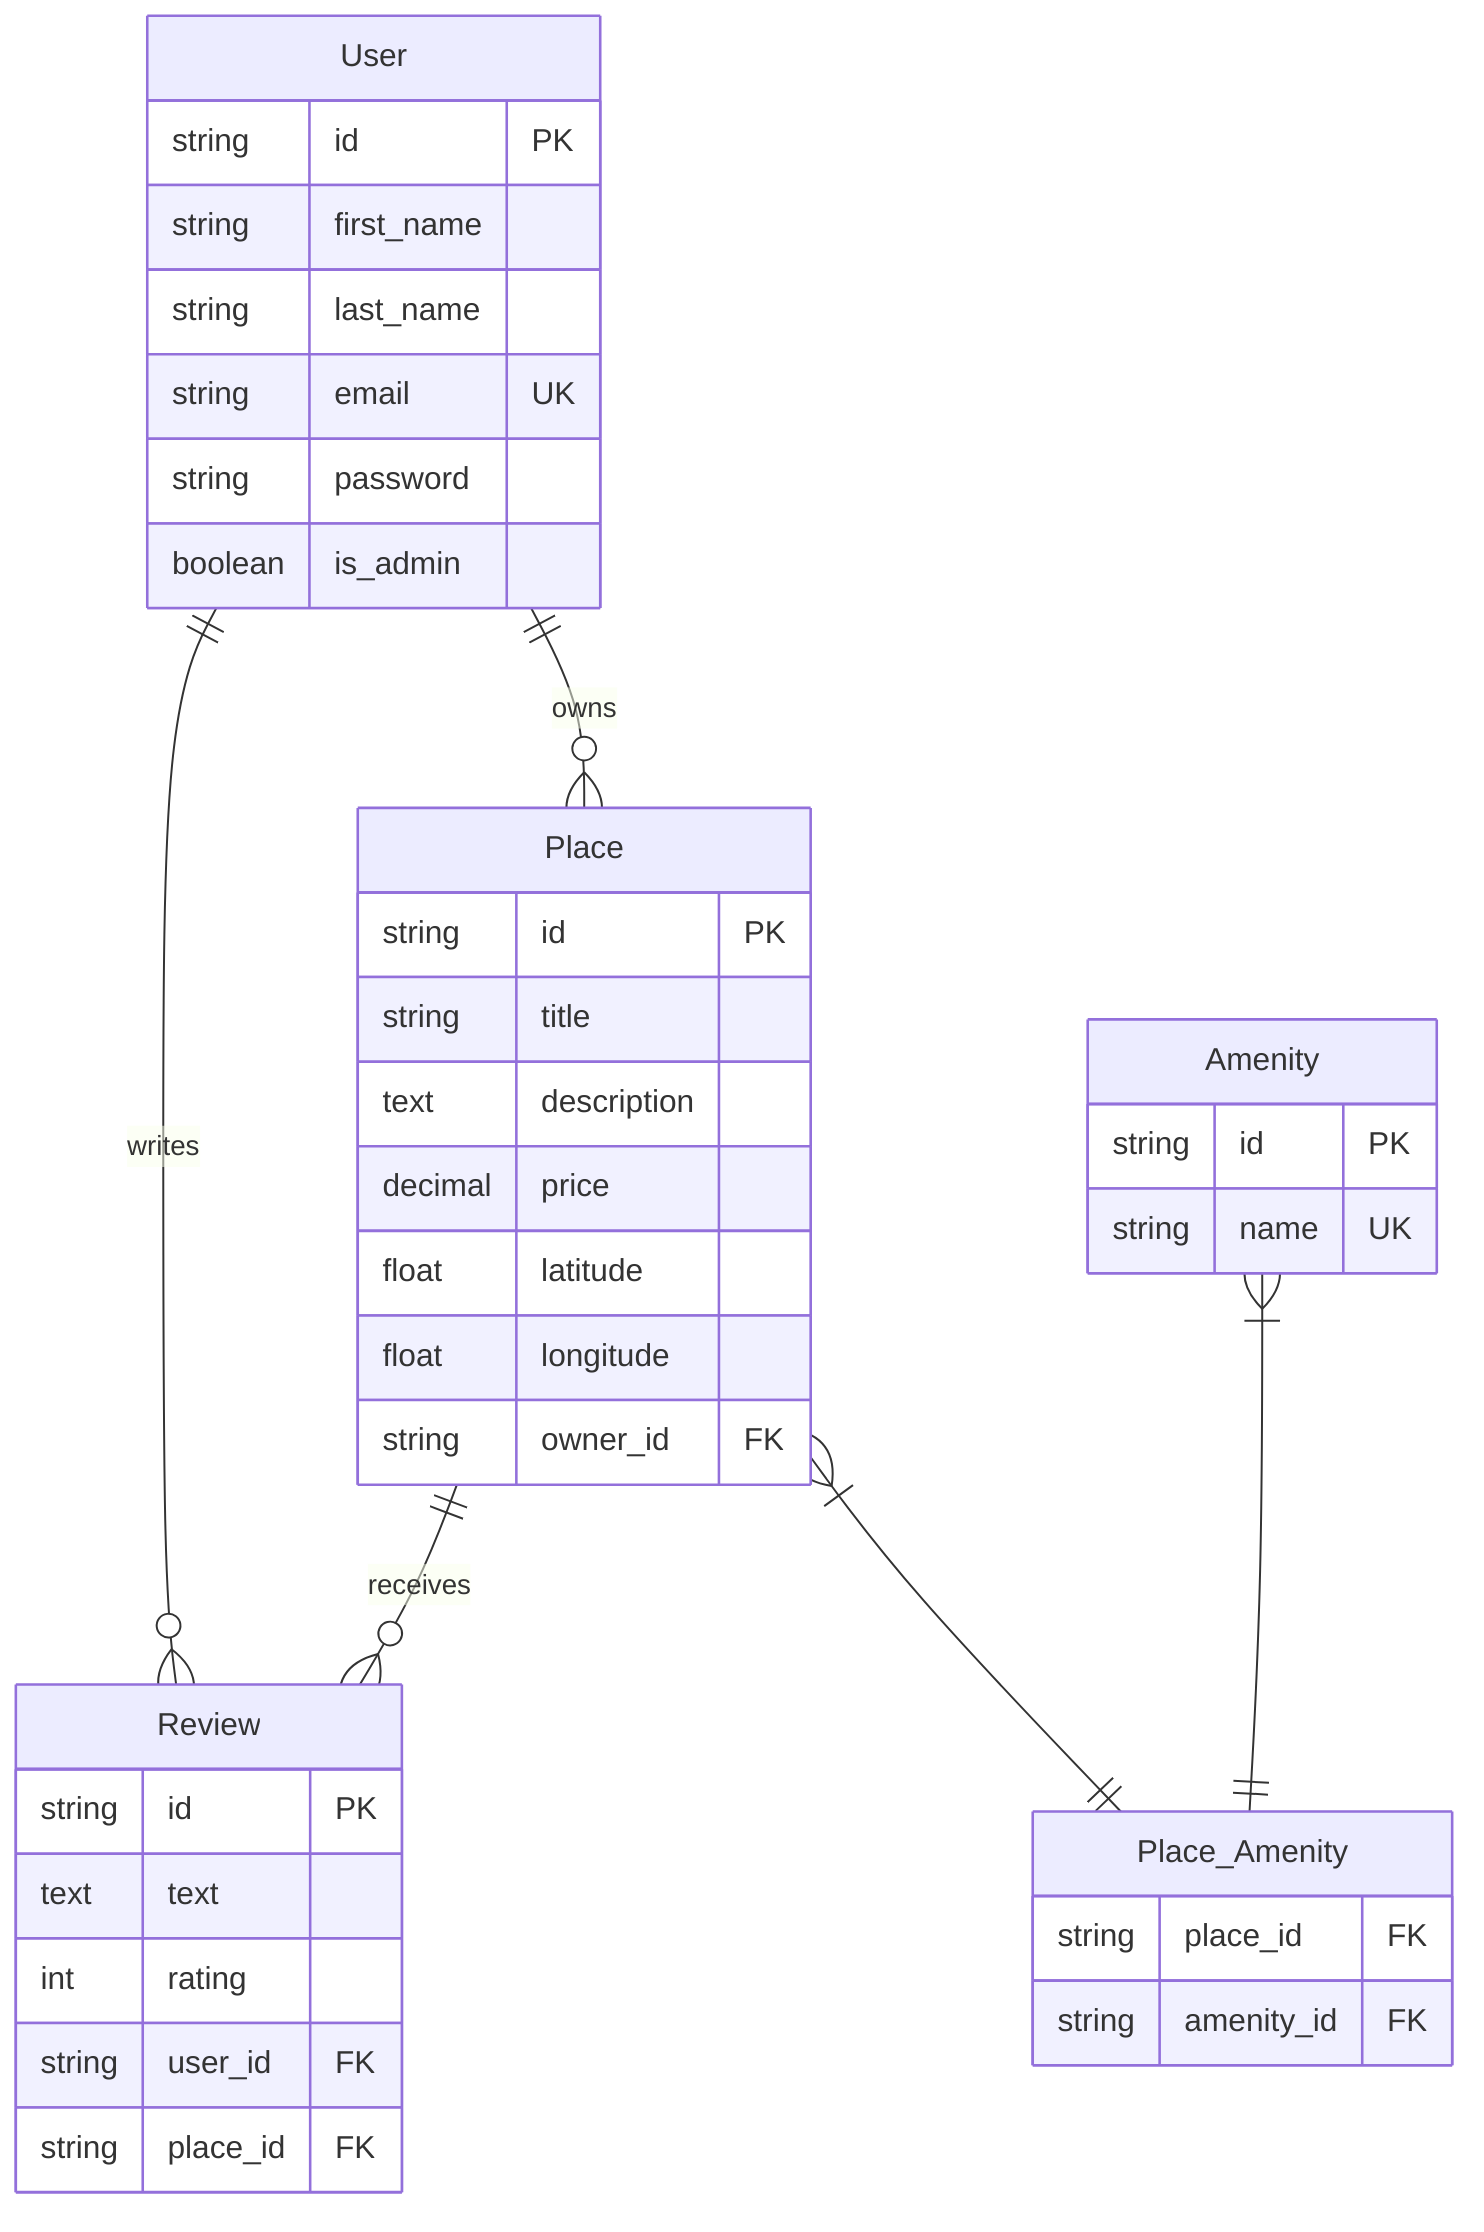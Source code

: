 erDiagram
    %% Simplified HBnB Database ER Diagram
    %% Focus on core entities and relationships
    
    User {
        string id PK
        string first_name
        string last_name
        string email UK
        string password
        boolean is_admin
    }
    
    Place {
        string id PK
        string title
        text description
        decimal price
        float latitude
        float longitude
        string owner_id FK
    }
    
    Review {
        string id PK
        text text
        int rating
        string user_id FK
        string place_id FK
    }
    
    Amenity {
        string id PK
        string name UK
    }
    
    Place_Amenity {
        string place_id FK
        string amenity_id FK
    }
    
    %% Core Relationships
    User ||--o{ Place : owns
    User ||--o{ Review : writes  
    Place ||--o{ Review : receives
    Place }|--|| Place_Amenity : ""
    Amenity }|--|| Place_Amenity : ""